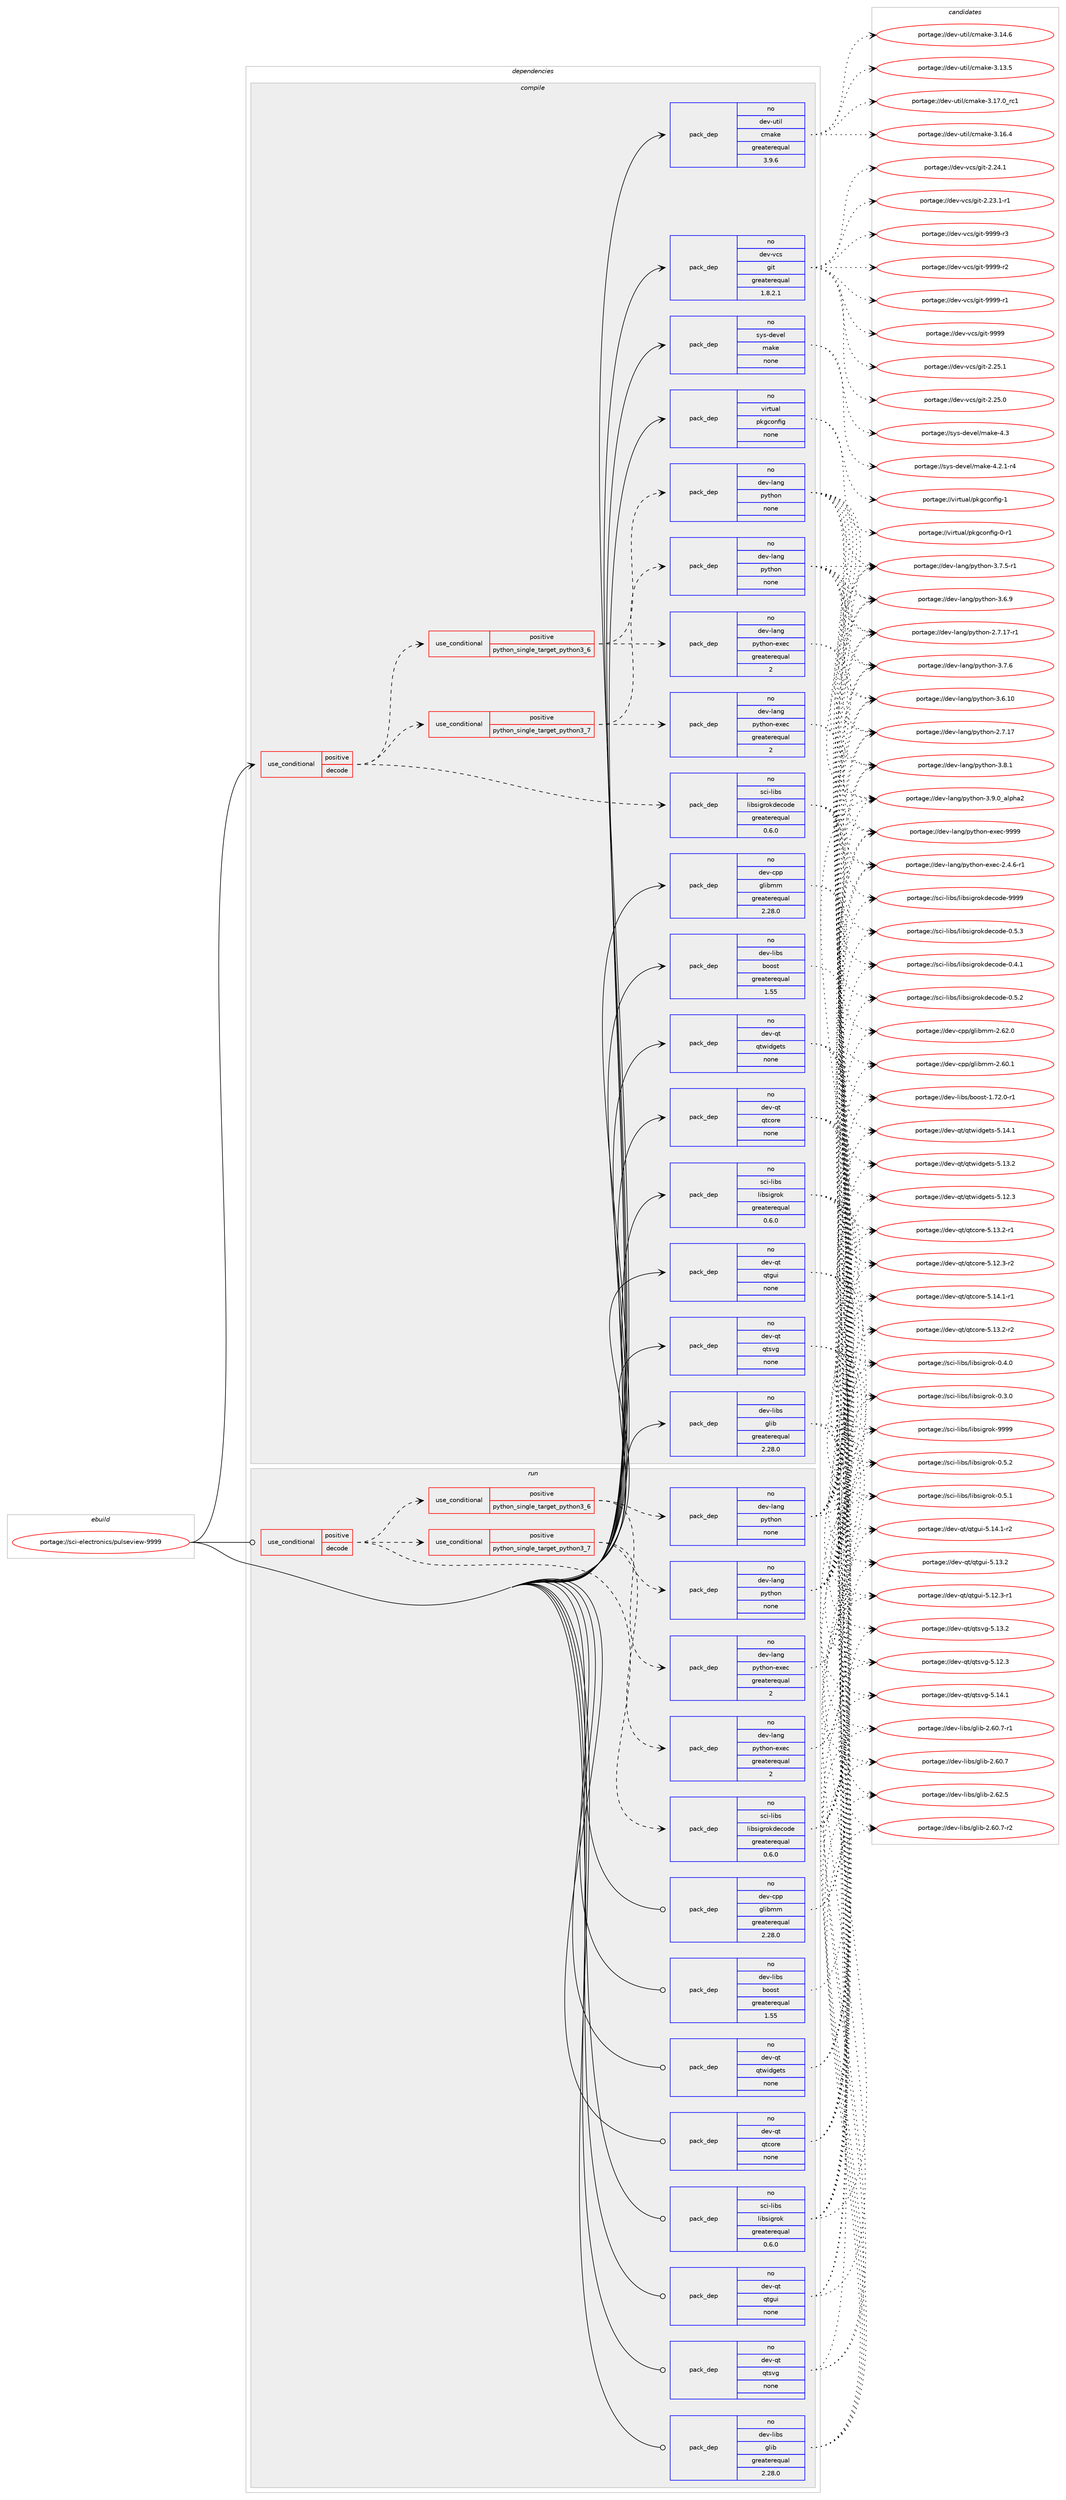 digraph prolog {

# *************
# Graph options
# *************

newrank=true;
concentrate=true;
compound=true;
graph [rankdir=LR,fontname=Helvetica,fontsize=10,ranksep=1.5];#, ranksep=2.5, nodesep=0.2];
edge  [arrowhead=vee];
node  [fontname=Helvetica,fontsize=10];

# **********
# The ebuild
# **********

subgraph cluster_leftcol {
color=gray;
rank=same;
label=<<i>ebuild</i>>;
id [label="portage://sci-electronics/pulseview-9999", color=red, width=4, href="../sci-electronics/pulseview-9999.svg"];
}

# ****************
# The dependencies
# ****************

subgraph cluster_midcol {
color=gray;
label=<<i>dependencies</i>>;
subgraph cluster_compile {
fillcolor="#eeeeee";
style=filled;
label=<<i>compile</i>>;
subgraph cond12053 {
dependency57651 [label=<<TABLE BORDER="0" CELLBORDER="1" CELLSPACING="0" CELLPADDING="4"><TR><TD ROWSPAN="3" CELLPADDING="10">use_conditional</TD></TR><TR><TD>positive</TD></TR><TR><TD>decode</TD></TR></TABLE>>, shape=none, color=red];
subgraph pack44397 {
dependency57652 [label=<<TABLE BORDER="0" CELLBORDER="1" CELLSPACING="0" CELLPADDING="4" WIDTH="220"><TR><TD ROWSPAN="6" CELLPADDING="30">pack_dep</TD></TR><TR><TD WIDTH="110">no</TD></TR><TR><TD>sci-libs</TD></TR><TR><TD>libsigrokdecode</TD></TR><TR><TD>greaterequal</TD></TR><TR><TD>0.6.0</TD></TR></TABLE>>, shape=none, color=blue];
}
dependency57651:e -> dependency57652:w [weight=20,style="dashed",arrowhead="vee"];
subgraph cond12054 {
dependency57653 [label=<<TABLE BORDER="0" CELLBORDER="1" CELLSPACING="0" CELLPADDING="4"><TR><TD ROWSPAN="3" CELLPADDING="10">use_conditional</TD></TR><TR><TD>positive</TD></TR><TR><TD>python_single_target_python3_6</TD></TR></TABLE>>, shape=none, color=red];
subgraph pack44398 {
dependency57654 [label=<<TABLE BORDER="0" CELLBORDER="1" CELLSPACING="0" CELLPADDING="4" WIDTH="220"><TR><TD ROWSPAN="6" CELLPADDING="30">pack_dep</TD></TR><TR><TD WIDTH="110">no</TD></TR><TR><TD>dev-lang</TD></TR><TR><TD>python</TD></TR><TR><TD>none</TD></TR><TR><TD></TD></TR></TABLE>>, shape=none, color=blue];
}
dependency57653:e -> dependency57654:w [weight=20,style="dashed",arrowhead="vee"];
subgraph pack44399 {
dependency57655 [label=<<TABLE BORDER="0" CELLBORDER="1" CELLSPACING="0" CELLPADDING="4" WIDTH="220"><TR><TD ROWSPAN="6" CELLPADDING="30">pack_dep</TD></TR><TR><TD WIDTH="110">no</TD></TR><TR><TD>dev-lang</TD></TR><TR><TD>python-exec</TD></TR><TR><TD>greaterequal</TD></TR><TR><TD>2</TD></TR></TABLE>>, shape=none, color=blue];
}
dependency57653:e -> dependency57655:w [weight=20,style="dashed",arrowhead="vee"];
}
dependency57651:e -> dependency57653:w [weight=20,style="dashed",arrowhead="vee"];
subgraph cond12055 {
dependency57656 [label=<<TABLE BORDER="0" CELLBORDER="1" CELLSPACING="0" CELLPADDING="4"><TR><TD ROWSPAN="3" CELLPADDING="10">use_conditional</TD></TR><TR><TD>positive</TD></TR><TR><TD>python_single_target_python3_7</TD></TR></TABLE>>, shape=none, color=red];
subgraph pack44400 {
dependency57657 [label=<<TABLE BORDER="0" CELLBORDER="1" CELLSPACING="0" CELLPADDING="4" WIDTH="220"><TR><TD ROWSPAN="6" CELLPADDING="30">pack_dep</TD></TR><TR><TD WIDTH="110">no</TD></TR><TR><TD>dev-lang</TD></TR><TR><TD>python</TD></TR><TR><TD>none</TD></TR><TR><TD></TD></TR></TABLE>>, shape=none, color=blue];
}
dependency57656:e -> dependency57657:w [weight=20,style="dashed",arrowhead="vee"];
subgraph pack44401 {
dependency57658 [label=<<TABLE BORDER="0" CELLBORDER="1" CELLSPACING="0" CELLPADDING="4" WIDTH="220"><TR><TD ROWSPAN="6" CELLPADDING="30">pack_dep</TD></TR><TR><TD WIDTH="110">no</TD></TR><TR><TD>dev-lang</TD></TR><TR><TD>python-exec</TD></TR><TR><TD>greaterequal</TD></TR><TR><TD>2</TD></TR></TABLE>>, shape=none, color=blue];
}
dependency57656:e -> dependency57658:w [weight=20,style="dashed",arrowhead="vee"];
}
dependency57651:e -> dependency57656:w [weight=20,style="dashed",arrowhead="vee"];
}
id:e -> dependency57651:w [weight=20,style="solid",arrowhead="vee"];
subgraph pack44402 {
dependency57659 [label=<<TABLE BORDER="0" CELLBORDER="1" CELLSPACING="0" CELLPADDING="4" WIDTH="220"><TR><TD ROWSPAN="6" CELLPADDING="30">pack_dep</TD></TR><TR><TD WIDTH="110">no</TD></TR><TR><TD>dev-cpp</TD></TR><TR><TD>glibmm</TD></TR><TR><TD>greaterequal</TD></TR><TR><TD>2.28.0</TD></TR></TABLE>>, shape=none, color=blue];
}
id:e -> dependency57659:w [weight=20,style="solid",arrowhead="vee"];
subgraph pack44403 {
dependency57660 [label=<<TABLE BORDER="0" CELLBORDER="1" CELLSPACING="0" CELLPADDING="4" WIDTH="220"><TR><TD ROWSPAN="6" CELLPADDING="30">pack_dep</TD></TR><TR><TD WIDTH="110">no</TD></TR><TR><TD>dev-libs</TD></TR><TR><TD>boost</TD></TR><TR><TD>greaterequal</TD></TR><TR><TD>1.55</TD></TR></TABLE>>, shape=none, color=blue];
}
id:e -> dependency57660:w [weight=20,style="solid",arrowhead="vee"];
subgraph pack44404 {
dependency57661 [label=<<TABLE BORDER="0" CELLBORDER="1" CELLSPACING="0" CELLPADDING="4" WIDTH="220"><TR><TD ROWSPAN="6" CELLPADDING="30">pack_dep</TD></TR><TR><TD WIDTH="110">no</TD></TR><TR><TD>dev-libs</TD></TR><TR><TD>glib</TD></TR><TR><TD>greaterequal</TD></TR><TR><TD>2.28.0</TD></TR></TABLE>>, shape=none, color=blue];
}
id:e -> dependency57661:w [weight=20,style="solid",arrowhead="vee"];
subgraph pack44405 {
dependency57662 [label=<<TABLE BORDER="0" CELLBORDER="1" CELLSPACING="0" CELLPADDING="4" WIDTH="220"><TR><TD ROWSPAN="6" CELLPADDING="30">pack_dep</TD></TR><TR><TD WIDTH="110">no</TD></TR><TR><TD>dev-qt</TD></TR><TR><TD>qtcore</TD></TR><TR><TD>none</TD></TR><TR><TD></TD></TR></TABLE>>, shape=none, color=blue];
}
id:e -> dependency57662:w [weight=20,style="solid",arrowhead="vee"];
subgraph pack44406 {
dependency57663 [label=<<TABLE BORDER="0" CELLBORDER="1" CELLSPACING="0" CELLPADDING="4" WIDTH="220"><TR><TD ROWSPAN="6" CELLPADDING="30">pack_dep</TD></TR><TR><TD WIDTH="110">no</TD></TR><TR><TD>dev-qt</TD></TR><TR><TD>qtgui</TD></TR><TR><TD>none</TD></TR><TR><TD></TD></TR></TABLE>>, shape=none, color=blue];
}
id:e -> dependency57663:w [weight=20,style="solid",arrowhead="vee"];
subgraph pack44407 {
dependency57664 [label=<<TABLE BORDER="0" CELLBORDER="1" CELLSPACING="0" CELLPADDING="4" WIDTH="220"><TR><TD ROWSPAN="6" CELLPADDING="30">pack_dep</TD></TR><TR><TD WIDTH="110">no</TD></TR><TR><TD>dev-qt</TD></TR><TR><TD>qtsvg</TD></TR><TR><TD>none</TD></TR><TR><TD></TD></TR></TABLE>>, shape=none, color=blue];
}
id:e -> dependency57664:w [weight=20,style="solid",arrowhead="vee"];
subgraph pack44408 {
dependency57665 [label=<<TABLE BORDER="0" CELLBORDER="1" CELLSPACING="0" CELLPADDING="4" WIDTH="220"><TR><TD ROWSPAN="6" CELLPADDING="30">pack_dep</TD></TR><TR><TD WIDTH="110">no</TD></TR><TR><TD>dev-qt</TD></TR><TR><TD>qtwidgets</TD></TR><TR><TD>none</TD></TR><TR><TD></TD></TR></TABLE>>, shape=none, color=blue];
}
id:e -> dependency57665:w [weight=20,style="solid",arrowhead="vee"];
subgraph pack44409 {
dependency57666 [label=<<TABLE BORDER="0" CELLBORDER="1" CELLSPACING="0" CELLPADDING="4" WIDTH="220"><TR><TD ROWSPAN="6" CELLPADDING="30">pack_dep</TD></TR><TR><TD WIDTH="110">no</TD></TR><TR><TD>dev-util</TD></TR><TR><TD>cmake</TD></TR><TR><TD>greaterequal</TD></TR><TR><TD>3.9.6</TD></TR></TABLE>>, shape=none, color=blue];
}
id:e -> dependency57666:w [weight=20,style="solid",arrowhead="vee"];
subgraph pack44410 {
dependency57667 [label=<<TABLE BORDER="0" CELLBORDER="1" CELLSPACING="0" CELLPADDING="4" WIDTH="220"><TR><TD ROWSPAN="6" CELLPADDING="30">pack_dep</TD></TR><TR><TD WIDTH="110">no</TD></TR><TR><TD>dev-vcs</TD></TR><TR><TD>git</TD></TR><TR><TD>greaterequal</TD></TR><TR><TD>1.8.2.1</TD></TR></TABLE>>, shape=none, color=blue];
}
id:e -> dependency57667:w [weight=20,style="solid",arrowhead="vee"];
subgraph pack44411 {
dependency57668 [label=<<TABLE BORDER="0" CELLBORDER="1" CELLSPACING="0" CELLPADDING="4" WIDTH="220"><TR><TD ROWSPAN="6" CELLPADDING="30">pack_dep</TD></TR><TR><TD WIDTH="110">no</TD></TR><TR><TD>sci-libs</TD></TR><TR><TD>libsigrok</TD></TR><TR><TD>greaterequal</TD></TR><TR><TD>0.6.0</TD></TR></TABLE>>, shape=none, color=blue];
}
id:e -> dependency57668:w [weight=20,style="solid",arrowhead="vee"];
subgraph pack44412 {
dependency57669 [label=<<TABLE BORDER="0" CELLBORDER="1" CELLSPACING="0" CELLPADDING="4" WIDTH="220"><TR><TD ROWSPAN="6" CELLPADDING="30">pack_dep</TD></TR><TR><TD WIDTH="110">no</TD></TR><TR><TD>sys-devel</TD></TR><TR><TD>make</TD></TR><TR><TD>none</TD></TR><TR><TD></TD></TR></TABLE>>, shape=none, color=blue];
}
id:e -> dependency57669:w [weight=20,style="solid",arrowhead="vee"];
subgraph pack44413 {
dependency57670 [label=<<TABLE BORDER="0" CELLBORDER="1" CELLSPACING="0" CELLPADDING="4" WIDTH="220"><TR><TD ROWSPAN="6" CELLPADDING="30">pack_dep</TD></TR><TR><TD WIDTH="110">no</TD></TR><TR><TD>virtual</TD></TR><TR><TD>pkgconfig</TD></TR><TR><TD>none</TD></TR><TR><TD></TD></TR></TABLE>>, shape=none, color=blue];
}
id:e -> dependency57670:w [weight=20,style="solid",arrowhead="vee"];
}
subgraph cluster_compileandrun {
fillcolor="#eeeeee";
style=filled;
label=<<i>compile and run</i>>;
}
subgraph cluster_run {
fillcolor="#eeeeee";
style=filled;
label=<<i>run</i>>;
subgraph cond12056 {
dependency57671 [label=<<TABLE BORDER="0" CELLBORDER="1" CELLSPACING="0" CELLPADDING="4"><TR><TD ROWSPAN="3" CELLPADDING="10">use_conditional</TD></TR><TR><TD>positive</TD></TR><TR><TD>decode</TD></TR></TABLE>>, shape=none, color=red];
subgraph pack44414 {
dependency57672 [label=<<TABLE BORDER="0" CELLBORDER="1" CELLSPACING="0" CELLPADDING="4" WIDTH="220"><TR><TD ROWSPAN="6" CELLPADDING="30">pack_dep</TD></TR><TR><TD WIDTH="110">no</TD></TR><TR><TD>sci-libs</TD></TR><TR><TD>libsigrokdecode</TD></TR><TR><TD>greaterequal</TD></TR><TR><TD>0.6.0</TD></TR></TABLE>>, shape=none, color=blue];
}
dependency57671:e -> dependency57672:w [weight=20,style="dashed",arrowhead="vee"];
subgraph cond12057 {
dependency57673 [label=<<TABLE BORDER="0" CELLBORDER="1" CELLSPACING="0" CELLPADDING="4"><TR><TD ROWSPAN="3" CELLPADDING="10">use_conditional</TD></TR><TR><TD>positive</TD></TR><TR><TD>python_single_target_python3_6</TD></TR></TABLE>>, shape=none, color=red];
subgraph pack44415 {
dependency57674 [label=<<TABLE BORDER="0" CELLBORDER="1" CELLSPACING="0" CELLPADDING="4" WIDTH="220"><TR><TD ROWSPAN="6" CELLPADDING="30">pack_dep</TD></TR><TR><TD WIDTH="110">no</TD></TR><TR><TD>dev-lang</TD></TR><TR><TD>python</TD></TR><TR><TD>none</TD></TR><TR><TD></TD></TR></TABLE>>, shape=none, color=blue];
}
dependency57673:e -> dependency57674:w [weight=20,style="dashed",arrowhead="vee"];
subgraph pack44416 {
dependency57675 [label=<<TABLE BORDER="0" CELLBORDER="1" CELLSPACING="0" CELLPADDING="4" WIDTH="220"><TR><TD ROWSPAN="6" CELLPADDING="30">pack_dep</TD></TR><TR><TD WIDTH="110">no</TD></TR><TR><TD>dev-lang</TD></TR><TR><TD>python-exec</TD></TR><TR><TD>greaterequal</TD></TR><TR><TD>2</TD></TR></TABLE>>, shape=none, color=blue];
}
dependency57673:e -> dependency57675:w [weight=20,style="dashed",arrowhead="vee"];
}
dependency57671:e -> dependency57673:w [weight=20,style="dashed",arrowhead="vee"];
subgraph cond12058 {
dependency57676 [label=<<TABLE BORDER="0" CELLBORDER="1" CELLSPACING="0" CELLPADDING="4"><TR><TD ROWSPAN="3" CELLPADDING="10">use_conditional</TD></TR><TR><TD>positive</TD></TR><TR><TD>python_single_target_python3_7</TD></TR></TABLE>>, shape=none, color=red];
subgraph pack44417 {
dependency57677 [label=<<TABLE BORDER="0" CELLBORDER="1" CELLSPACING="0" CELLPADDING="4" WIDTH="220"><TR><TD ROWSPAN="6" CELLPADDING="30">pack_dep</TD></TR><TR><TD WIDTH="110">no</TD></TR><TR><TD>dev-lang</TD></TR><TR><TD>python</TD></TR><TR><TD>none</TD></TR><TR><TD></TD></TR></TABLE>>, shape=none, color=blue];
}
dependency57676:e -> dependency57677:w [weight=20,style="dashed",arrowhead="vee"];
subgraph pack44418 {
dependency57678 [label=<<TABLE BORDER="0" CELLBORDER="1" CELLSPACING="0" CELLPADDING="4" WIDTH="220"><TR><TD ROWSPAN="6" CELLPADDING="30">pack_dep</TD></TR><TR><TD WIDTH="110">no</TD></TR><TR><TD>dev-lang</TD></TR><TR><TD>python-exec</TD></TR><TR><TD>greaterequal</TD></TR><TR><TD>2</TD></TR></TABLE>>, shape=none, color=blue];
}
dependency57676:e -> dependency57678:w [weight=20,style="dashed",arrowhead="vee"];
}
dependency57671:e -> dependency57676:w [weight=20,style="dashed",arrowhead="vee"];
}
id:e -> dependency57671:w [weight=20,style="solid",arrowhead="odot"];
subgraph pack44419 {
dependency57679 [label=<<TABLE BORDER="0" CELLBORDER="1" CELLSPACING="0" CELLPADDING="4" WIDTH="220"><TR><TD ROWSPAN="6" CELLPADDING="30">pack_dep</TD></TR><TR><TD WIDTH="110">no</TD></TR><TR><TD>dev-cpp</TD></TR><TR><TD>glibmm</TD></TR><TR><TD>greaterequal</TD></TR><TR><TD>2.28.0</TD></TR></TABLE>>, shape=none, color=blue];
}
id:e -> dependency57679:w [weight=20,style="solid",arrowhead="odot"];
subgraph pack44420 {
dependency57680 [label=<<TABLE BORDER="0" CELLBORDER="1" CELLSPACING="0" CELLPADDING="4" WIDTH="220"><TR><TD ROWSPAN="6" CELLPADDING="30">pack_dep</TD></TR><TR><TD WIDTH="110">no</TD></TR><TR><TD>dev-libs</TD></TR><TR><TD>boost</TD></TR><TR><TD>greaterequal</TD></TR><TR><TD>1.55</TD></TR></TABLE>>, shape=none, color=blue];
}
id:e -> dependency57680:w [weight=20,style="solid",arrowhead="odot"];
subgraph pack44421 {
dependency57681 [label=<<TABLE BORDER="0" CELLBORDER="1" CELLSPACING="0" CELLPADDING="4" WIDTH="220"><TR><TD ROWSPAN="6" CELLPADDING="30">pack_dep</TD></TR><TR><TD WIDTH="110">no</TD></TR><TR><TD>dev-libs</TD></TR><TR><TD>glib</TD></TR><TR><TD>greaterequal</TD></TR><TR><TD>2.28.0</TD></TR></TABLE>>, shape=none, color=blue];
}
id:e -> dependency57681:w [weight=20,style="solid",arrowhead="odot"];
subgraph pack44422 {
dependency57682 [label=<<TABLE BORDER="0" CELLBORDER="1" CELLSPACING="0" CELLPADDING="4" WIDTH="220"><TR><TD ROWSPAN="6" CELLPADDING="30">pack_dep</TD></TR><TR><TD WIDTH="110">no</TD></TR><TR><TD>dev-qt</TD></TR><TR><TD>qtcore</TD></TR><TR><TD>none</TD></TR><TR><TD></TD></TR></TABLE>>, shape=none, color=blue];
}
id:e -> dependency57682:w [weight=20,style="solid",arrowhead="odot"];
subgraph pack44423 {
dependency57683 [label=<<TABLE BORDER="0" CELLBORDER="1" CELLSPACING="0" CELLPADDING="4" WIDTH="220"><TR><TD ROWSPAN="6" CELLPADDING="30">pack_dep</TD></TR><TR><TD WIDTH="110">no</TD></TR><TR><TD>dev-qt</TD></TR><TR><TD>qtgui</TD></TR><TR><TD>none</TD></TR><TR><TD></TD></TR></TABLE>>, shape=none, color=blue];
}
id:e -> dependency57683:w [weight=20,style="solid",arrowhead="odot"];
subgraph pack44424 {
dependency57684 [label=<<TABLE BORDER="0" CELLBORDER="1" CELLSPACING="0" CELLPADDING="4" WIDTH="220"><TR><TD ROWSPAN="6" CELLPADDING="30">pack_dep</TD></TR><TR><TD WIDTH="110">no</TD></TR><TR><TD>dev-qt</TD></TR><TR><TD>qtsvg</TD></TR><TR><TD>none</TD></TR><TR><TD></TD></TR></TABLE>>, shape=none, color=blue];
}
id:e -> dependency57684:w [weight=20,style="solid",arrowhead="odot"];
subgraph pack44425 {
dependency57685 [label=<<TABLE BORDER="0" CELLBORDER="1" CELLSPACING="0" CELLPADDING="4" WIDTH="220"><TR><TD ROWSPAN="6" CELLPADDING="30">pack_dep</TD></TR><TR><TD WIDTH="110">no</TD></TR><TR><TD>dev-qt</TD></TR><TR><TD>qtwidgets</TD></TR><TR><TD>none</TD></TR><TR><TD></TD></TR></TABLE>>, shape=none, color=blue];
}
id:e -> dependency57685:w [weight=20,style="solid",arrowhead="odot"];
subgraph pack44426 {
dependency57686 [label=<<TABLE BORDER="0" CELLBORDER="1" CELLSPACING="0" CELLPADDING="4" WIDTH="220"><TR><TD ROWSPAN="6" CELLPADDING="30">pack_dep</TD></TR><TR><TD WIDTH="110">no</TD></TR><TR><TD>sci-libs</TD></TR><TR><TD>libsigrok</TD></TR><TR><TD>greaterequal</TD></TR><TR><TD>0.6.0</TD></TR></TABLE>>, shape=none, color=blue];
}
id:e -> dependency57686:w [weight=20,style="solid",arrowhead="odot"];
}
}

# **************
# The candidates
# **************

subgraph cluster_choices {
rank=same;
color=gray;
label=<<i>candidates</i>>;

subgraph choice44397 {
color=black;
nodesep=1;
choice1159910545108105981154710810598115105103114111107100101991111001014557575757 [label="portage://sci-libs/libsigrokdecode-9999", color=red, width=4,href="../sci-libs/libsigrokdecode-9999.svg"];
choice115991054510810598115471081059811510510311411110710010199111100101454846534651 [label="portage://sci-libs/libsigrokdecode-0.5.3", color=red, width=4,href="../sci-libs/libsigrokdecode-0.5.3.svg"];
choice115991054510810598115471081059811510510311411110710010199111100101454846534650 [label="portage://sci-libs/libsigrokdecode-0.5.2", color=red, width=4,href="../sci-libs/libsigrokdecode-0.5.2.svg"];
choice115991054510810598115471081059811510510311411110710010199111100101454846524649 [label="portage://sci-libs/libsigrokdecode-0.4.1", color=red, width=4,href="../sci-libs/libsigrokdecode-0.4.1.svg"];
dependency57652:e -> choice1159910545108105981154710810598115105103114111107100101991111001014557575757:w [style=dotted,weight="100"];
dependency57652:e -> choice115991054510810598115471081059811510510311411110710010199111100101454846534651:w [style=dotted,weight="100"];
dependency57652:e -> choice115991054510810598115471081059811510510311411110710010199111100101454846534650:w [style=dotted,weight="100"];
dependency57652:e -> choice115991054510810598115471081059811510510311411110710010199111100101454846524649:w [style=dotted,weight="100"];
}
subgraph choice44398 {
color=black;
nodesep=1;
choice10010111845108971101034711212111610411111045514657464895971081121049750 [label="portage://dev-lang/python-3.9.0_alpha2", color=red, width=4,href="../dev-lang/python-3.9.0_alpha2.svg"];
choice100101118451089711010347112121116104111110455146564649 [label="portage://dev-lang/python-3.8.1", color=red, width=4,href="../dev-lang/python-3.8.1.svg"];
choice100101118451089711010347112121116104111110455146554654 [label="portage://dev-lang/python-3.7.6", color=red, width=4,href="../dev-lang/python-3.7.6.svg"];
choice1001011184510897110103471121211161041111104551465546534511449 [label="portage://dev-lang/python-3.7.5-r1", color=red, width=4,href="../dev-lang/python-3.7.5-r1.svg"];
choice100101118451089711010347112121116104111110455146544657 [label="portage://dev-lang/python-3.6.9", color=red, width=4,href="../dev-lang/python-3.6.9.svg"];
choice10010111845108971101034711212111610411111045514654464948 [label="portage://dev-lang/python-3.6.10", color=red, width=4,href="../dev-lang/python-3.6.10.svg"];
choice100101118451089711010347112121116104111110455046554649554511449 [label="portage://dev-lang/python-2.7.17-r1", color=red, width=4,href="../dev-lang/python-2.7.17-r1.svg"];
choice10010111845108971101034711212111610411111045504655464955 [label="portage://dev-lang/python-2.7.17", color=red, width=4,href="../dev-lang/python-2.7.17.svg"];
dependency57654:e -> choice10010111845108971101034711212111610411111045514657464895971081121049750:w [style=dotted,weight="100"];
dependency57654:e -> choice100101118451089711010347112121116104111110455146564649:w [style=dotted,weight="100"];
dependency57654:e -> choice100101118451089711010347112121116104111110455146554654:w [style=dotted,weight="100"];
dependency57654:e -> choice1001011184510897110103471121211161041111104551465546534511449:w [style=dotted,weight="100"];
dependency57654:e -> choice100101118451089711010347112121116104111110455146544657:w [style=dotted,weight="100"];
dependency57654:e -> choice10010111845108971101034711212111610411111045514654464948:w [style=dotted,weight="100"];
dependency57654:e -> choice100101118451089711010347112121116104111110455046554649554511449:w [style=dotted,weight="100"];
dependency57654:e -> choice10010111845108971101034711212111610411111045504655464955:w [style=dotted,weight="100"];
}
subgraph choice44399 {
color=black;
nodesep=1;
choice10010111845108971101034711212111610411111045101120101994557575757 [label="portage://dev-lang/python-exec-9999", color=red, width=4,href="../dev-lang/python-exec-9999.svg"];
choice10010111845108971101034711212111610411111045101120101994550465246544511449 [label="portage://dev-lang/python-exec-2.4.6-r1", color=red, width=4,href="../dev-lang/python-exec-2.4.6-r1.svg"];
dependency57655:e -> choice10010111845108971101034711212111610411111045101120101994557575757:w [style=dotted,weight="100"];
dependency57655:e -> choice10010111845108971101034711212111610411111045101120101994550465246544511449:w [style=dotted,weight="100"];
}
subgraph choice44400 {
color=black;
nodesep=1;
choice10010111845108971101034711212111610411111045514657464895971081121049750 [label="portage://dev-lang/python-3.9.0_alpha2", color=red, width=4,href="../dev-lang/python-3.9.0_alpha2.svg"];
choice100101118451089711010347112121116104111110455146564649 [label="portage://dev-lang/python-3.8.1", color=red, width=4,href="../dev-lang/python-3.8.1.svg"];
choice100101118451089711010347112121116104111110455146554654 [label="portage://dev-lang/python-3.7.6", color=red, width=4,href="../dev-lang/python-3.7.6.svg"];
choice1001011184510897110103471121211161041111104551465546534511449 [label="portage://dev-lang/python-3.7.5-r1", color=red, width=4,href="../dev-lang/python-3.7.5-r1.svg"];
choice100101118451089711010347112121116104111110455146544657 [label="portage://dev-lang/python-3.6.9", color=red, width=4,href="../dev-lang/python-3.6.9.svg"];
choice10010111845108971101034711212111610411111045514654464948 [label="portage://dev-lang/python-3.6.10", color=red, width=4,href="../dev-lang/python-3.6.10.svg"];
choice100101118451089711010347112121116104111110455046554649554511449 [label="portage://dev-lang/python-2.7.17-r1", color=red, width=4,href="../dev-lang/python-2.7.17-r1.svg"];
choice10010111845108971101034711212111610411111045504655464955 [label="portage://dev-lang/python-2.7.17", color=red, width=4,href="../dev-lang/python-2.7.17.svg"];
dependency57657:e -> choice10010111845108971101034711212111610411111045514657464895971081121049750:w [style=dotted,weight="100"];
dependency57657:e -> choice100101118451089711010347112121116104111110455146564649:w [style=dotted,weight="100"];
dependency57657:e -> choice100101118451089711010347112121116104111110455146554654:w [style=dotted,weight="100"];
dependency57657:e -> choice1001011184510897110103471121211161041111104551465546534511449:w [style=dotted,weight="100"];
dependency57657:e -> choice100101118451089711010347112121116104111110455146544657:w [style=dotted,weight="100"];
dependency57657:e -> choice10010111845108971101034711212111610411111045514654464948:w [style=dotted,weight="100"];
dependency57657:e -> choice100101118451089711010347112121116104111110455046554649554511449:w [style=dotted,weight="100"];
dependency57657:e -> choice10010111845108971101034711212111610411111045504655464955:w [style=dotted,weight="100"];
}
subgraph choice44401 {
color=black;
nodesep=1;
choice10010111845108971101034711212111610411111045101120101994557575757 [label="portage://dev-lang/python-exec-9999", color=red, width=4,href="../dev-lang/python-exec-9999.svg"];
choice10010111845108971101034711212111610411111045101120101994550465246544511449 [label="portage://dev-lang/python-exec-2.4.6-r1", color=red, width=4,href="../dev-lang/python-exec-2.4.6-r1.svg"];
dependency57658:e -> choice10010111845108971101034711212111610411111045101120101994557575757:w [style=dotted,weight="100"];
dependency57658:e -> choice10010111845108971101034711212111610411111045101120101994550465246544511449:w [style=dotted,weight="100"];
}
subgraph choice44402 {
color=black;
nodesep=1;
choice1001011184599112112471031081059810910945504654504648 [label="portage://dev-cpp/glibmm-2.62.0", color=red, width=4,href="../dev-cpp/glibmm-2.62.0.svg"];
choice1001011184599112112471031081059810910945504654484649 [label="portage://dev-cpp/glibmm-2.60.1", color=red, width=4,href="../dev-cpp/glibmm-2.60.1.svg"];
dependency57659:e -> choice1001011184599112112471031081059810910945504654504648:w [style=dotted,weight="100"];
dependency57659:e -> choice1001011184599112112471031081059810910945504654484649:w [style=dotted,weight="100"];
}
subgraph choice44403 {
color=black;
nodesep=1;
choice10010111845108105981154798111111115116454946555046484511449 [label="portage://dev-libs/boost-1.72.0-r1", color=red, width=4,href="../dev-libs/boost-1.72.0-r1.svg"];
dependency57660:e -> choice10010111845108105981154798111111115116454946555046484511449:w [style=dotted,weight="100"];
}
subgraph choice44404 {
color=black;
nodesep=1;
choice1001011184510810598115471031081059845504654504653 [label="portage://dev-libs/glib-2.62.5", color=red, width=4,href="../dev-libs/glib-2.62.5.svg"];
choice10010111845108105981154710310810598455046544846554511450 [label="portage://dev-libs/glib-2.60.7-r2", color=red, width=4,href="../dev-libs/glib-2.60.7-r2.svg"];
choice10010111845108105981154710310810598455046544846554511449 [label="portage://dev-libs/glib-2.60.7-r1", color=red, width=4,href="../dev-libs/glib-2.60.7-r1.svg"];
choice1001011184510810598115471031081059845504654484655 [label="portage://dev-libs/glib-2.60.7", color=red, width=4,href="../dev-libs/glib-2.60.7.svg"];
dependency57661:e -> choice1001011184510810598115471031081059845504654504653:w [style=dotted,weight="100"];
dependency57661:e -> choice10010111845108105981154710310810598455046544846554511450:w [style=dotted,weight="100"];
dependency57661:e -> choice10010111845108105981154710310810598455046544846554511449:w [style=dotted,weight="100"];
dependency57661:e -> choice1001011184510810598115471031081059845504654484655:w [style=dotted,weight="100"];
}
subgraph choice44405 {
color=black;
nodesep=1;
choice100101118451131164711311699111114101455346495246494511449 [label="portage://dev-qt/qtcore-5.14.1-r1", color=red, width=4,href="../dev-qt/qtcore-5.14.1-r1.svg"];
choice100101118451131164711311699111114101455346495146504511450 [label="portage://dev-qt/qtcore-5.13.2-r2", color=red, width=4,href="../dev-qt/qtcore-5.13.2-r2.svg"];
choice100101118451131164711311699111114101455346495146504511449 [label="portage://dev-qt/qtcore-5.13.2-r1", color=red, width=4,href="../dev-qt/qtcore-5.13.2-r1.svg"];
choice100101118451131164711311699111114101455346495046514511450 [label="portage://dev-qt/qtcore-5.12.3-r2", color=red, width=4,href="../dev-qt/qtcore-5.12.3-r2.svg"];
dependency57662:e -> choice100101118451131164711311699111114101455346495246494511449:w [style=dotted,weight="100"];
dependency57662:e -> choice100101118451131164711311699111114101455346495146504511450:w [style=dotted,weight="100"];
dependency57662:e -> choice100101118451131164711311699111114101455346495146504511449:w [style=dotted,weight="100"];
dependency57662:e -> choice100101118451131164711311699111114101455346495046514511450:w [style=dotted,weight="100"];
}
subgraph choice44406 {
color=black;
nodesep=1;
choice1001011184511311647113116103117105455346495246494511450 [label="portage://dev-qt/qtgui-5.14.1-r2", color=red, width=4,href="../dev-qt/qtgui-5.14.1-r2.svg"];
choice100101118451131164711311610311710545534649514650 [label="portage://dev-qt/qtgui-5.13.2", color=red, width=4,href="../dev-qt/qtgui-5.13.2.svg"];
choice1001011184511311647113116103117105455346495046514511449 [label="portage://dev-qt/qtgui-5.12.3-r1", color=red, width=4,href="../dev-qt/qtgui-5.12.3-r1.svg"];
dependency57663:e -> choice1001011184511311647113116103117105455346495246494511450:w [style=dotted,weight="100"];
dependency57663:e -> choice100101118451131164711311610311710545534649514650:w [style=dotted,weight="100"];
dependency57663:e -> choice1001011184511311647113116103117105455346495046514511449:w [style=dotted,weight="100"];
}
subgraph choice44407 {
color=black;
nodesep=1;
choice100101118451131164711311611511810345534649524649 [label="portage://dev-qt/qtsvg-5.14.1", color=red, width=4,href="../dev-qt/qtsvg-5.14.1.svg"];
choice100101118451131164711311611511810345534649514650 [label="portage://dev-qt/qtsvg-5.13.2", color=red, width=4,href="../dev-qt/qtsvg-5.13.2.svg"];
choice100101118451131164711311611511810345534649504651 [label="portage://dev-qt/qtsvg-5.12.3", color=red, width=4,href="../dev-qt/qtsvg-5.12.3.svg"];
dependency57664:e -> choice100101118451131164711311611511810345534649524649:w [style=dotted,weight="100"];
dependency57664:e -> choice100101118451131164711311611511810345534649514650:w [style=dotted,weight="100"];
dependency57664:e -> choice100101118451131164711311611511810345534649504651:w [style=dotted,weight="100"];
}
subgraph choice44408 {
color=black;
nodesep=1;
choice100101118451131164711311611910510010310111611545534649524649 [label="portage://dev-qt/qtwidgets-5.14.1", color=red, width=4,href="../dev-qt/qtwidgets-5.14.1.svg"];
choice100101118451131164711311611910510010310111611545534649514650 [label="portage://dev-qt/qtwidgets-5.13.2", color=red, width=4,href="../dev-qt/qtwidgets-5.13.2.svg"];
choice100101118451131164711311611910510010310111611545534649504651 [label="portage://dev-qt/qtwidgets-5.12.3", color=red, width=4,href="../dev-qt/qtwidgets-5.12.3.svg"];
dependency57665:e -> choice100101118451131164711311611910510010310111611545534649524649:w [style=dotted,weight="100"];
dependency57665:e -> choice100101118451131164711311611910510010310111611545534649514650:w [style=dotted,weight="100"];
dependency57665:e -> choice100101118451131164711311611910510010310111611545534649504651:w [style=dotted,weight="100"];
}
subgraph choice44409 {
color=black;
nodesep=1;
choice1001011184511711610510847991099710710145514649554648951149949 [label="portage://dev-util/cmake-3.17.0_rc1", color=red, width=4,href="../dev-util/cmake-3.17.0_rc1.svg"];
choice1001011184511711610510847991099710710145514649544652 [label="portage://dev-util/cmake-3.16.4", color=red, width=4,href="../dev-util/cmake-3.16.4.svg"];
choice1001011184511711610510847991099710710145514649524654 [label="portage://dev-util/cmake-3.14.6", color=red, width=4,href="../dev-util/cmake-3.14.6.svg"];
choice1001011184511711610510847991099710710145514649514653 [label="portage://dev-util/cmake-3.13.5", color=red, width=4,href="../dev-util/cmake-3.13.5.svg"];
dependency57666:e -> choice1001011184511711610510847991099710710145514649554648951149949:w [style=dotted,weight="100"];
dependency57666:e -> choice1001011184511711610510847991099710710145514649544652:w [style=dotted,weight="100"];
dependency57666:e -> choice1001011184511711610510847991099710710145514649524654:w [style=dotted,weight="100"];
dependency57666:e -> choice1001011184511711610510847991099710710145514649514653:w [style=dotted,weight="100"];
}
subgraph choice44410 {
color=black;
nodesep=1;
choice10010111845118991154710310511645575757574511451 [label="portage://dev-vcs/git-9999-r3", color=red, width=4,href="../dev-vcs/git-9999-r3.svg"];
choice10010111845118991154710310511645575757574511450 [label="portage://dev-vcs/git-9999-r2", color=red, width=4,href="../dev-vcs/git-9999-r2.svg"];
choice10010111845118991154710310511645575757574511449 [label="portage://dev-vcs/git-9999-r1", color=red, width=4,href="../dev-vcs/git-9999-r1.svg"];
choice1001011184511899115471031051164557575757 [label="portage://dev-vcs/git-9999", color=red, width=4,href="../dev-vcs/git-9999.svg"];
choice10010111845118991154710310511645504650534649 [label="portage://dev-vcs/git-2.25.1", color=red, width=4,href="../dev-vcs/git-2.25.1.svg"];
choice10010111845118991154710310511645504650534648 [label="portage://dev-vcs/git-2.25.0", color=red, width=4,href="../dev-vcs/git-2.25.0.svg"];
choice10010111845118991154710310511645504650524649 [label="portage://dev-vcs/git-2.24.1", color=red, width=4,href="../dev-vcs/git-2.24.1.svg"];
choice100101118451189911547103105116455046505146494511449 [label="portage://dev-vcs/git-2.23.1-r1", color=red, width=4,href="../dev-vcs/git-2.23.1-r1.svg"];
dependency57667:e -> choice10010111845118991154710310511645575757574511451:w [style=dotted,weight="100"];
dependency57667:e -> choice10010111845118991154710310511645575757574511450:w [style=dotted,weight="100"];
dependency57667:e -> choice10010111845118991154710310511645575757574511449:w [style=dotted,weight="100"];
dependency57667:e -> choice1001011184511899115471031051164557575757:w [style=dotted,weight="100"];
dependency57667:e -> choice10010111845118991154710310511645504650534649:w [style=dotted,weight="100"];
dependency57667:e -> choice10010111845118991154710310511645504650534648:w [style=dotted,weight="100"];
dependency57667:e -> choice10010111845118991154710310511645504650524649:w [style=dotted,weight="100"];
dependency57667:e -> choice100101118451189911547103105116455046505146494511449:w [style=dotted,weight="100"];
}
subgraph choice44411 {
color=black;
nodesep=1;
choice11599105451081059811547108105981151051031141111074557575757 [label="portage://sci-libs/libsigrok-9999", color=red, width=4,href="../sci-libs/libsigrok-9999.svg"];
choice1159910545108105981154710810598115105103114111107454846534650 [label="portage://sci-libs/libsigrok-0.5.2", color=red, width=4,href="../sci-libs/libsigrok-0.5.2.svg"];
choice1159910545108105981154710810598115105103114111107454846534649 [label="portage://sci-libs/libsigrok-0.5.1", color=red, width=4,href="../sci-libs/libsigrok-0.5.1.svg"];
choice1159910545108105981154710810598115105103114111107454846524648 [label="portage://sci-libs/libsigrok-0.4.0", color=red, width=4,href="../sci-libs/libsigrok-0.4.0.svg"];
choice1159910545108105981154710810598115105103114111107454846514648 [label="portage://sci-libs/libsigrok-0.3.0", color=red, width=4,href="../sci-libs/libsigrok-0.3.0.svg"];
dependency57668:e -> choice11599105451081059811547108105981151051031141111074557575757:w [style=dotted,weight="100"];
dependency57668:e -> choice1159910545108105981154710810598115105103114111107454846534650:w [style=dotted,weight="100"];
dependency57668:e -> choice1159910545108105981154710810598115105103114111107454846534649:w [style=dotted,weight="100"];
dependency57668:e -> choice1159910545108105981154710810598115105103114111107454846524648:w [style=dotted,weight="100"];
dependency57668:e -> choice1159910545108105981154710810598115105103114111107454846514648:w [style=dotted,weight="100"];
}
subgraph choice44412 {
color=black;
nodesep=1;
choice11512111545100101118101108471099710710145524651 [label="portage://sys-devel/make-4.3", color=red, width=4,href="../sys-devel/make-4.3.svg"];
choice1151211154510010111810110847109971071014552465046494511452 [label="portage://sys-devel/make-4.2.1-r4", color=red, width=4,href="../sys-devel/make-4.2.1-r4.svg"];
dependency57669:e -> choice11512111545100101118101108471099710710145524651:w [style=dotted,weight="100"];
dependency57669:e -> choice1151211154510010111810110847109971071014552465046494511452:w [style=dotted,weight="100"];
}
subgraph choice44413 {
color=black;
nodesep=1;
choice1181051141161179710847112107103991111101021051034549 [label="portage://virtual/pkgconfig-1", color=red, width=4,href="../virtual/pkgconfig-1.svg"];
choice11810511411611797108471121071039911111010210510345484511449 [label="portage://virtual/pkgconfig-0-r1", color=red, width=4,href="../virtual/pkgconfig-0-r1.svg"];
dependency57670:e -> choice1181051141161179710847112107103991111101021051034549:w [style=dotted,weight="100"];
dependency57670:e -> choice11810511411611797108471121071039911111010210510345484511449:w [style=dotted,weight="100"];
}
subgraph choice44414 {
color=black;
nodesep=1;
choice1159910545108105981154710810598115105103114111107100101991111001014557575757 [label="portage://sci-libs/libsigrokdecode-9999", color=red, width=4,href="../sci-libs/libsigrokdecode-9999.svg"];
choice115991054510810598115471081059811510510311411110710010199111100101454846534651 [label="portage://sci-libs/libsigrokdecode-0.5.3", color=red, width=4,href="../sci-libs/libsigrokdecode-0.5.3.svg"];
choice115991054510810598115471081059811510510311411110710010199111100101454846534650 [label="portage://sci-libs/libsigrokdecode-0.5.2", color=red, width=4,href="../sci-libs/libsigrokdecode-0.5.2.svg"];
choice115991054510810598115471081059811510510311411110710010199111100101454846524649 [label="portage://sci-libs/libsigrokdecode-0.4.1", color=red, width=4,href="../sci-libs/libsigrokdecode-0.4.1.svg"];
dependency57672:e -> choice1159910545108105981154710810598115105103114111107100101991111001014557575757:w [style=dotted,weight="100"];
dependency57672:e -> choice115991054510810598115471081059811510510311411110710010199111100101454846534651:w [style=dotted,weight="100"];
dependency57672:e -> choice115991054510810598115471081059811510510311411110710010199111100101454846534650:w [style=dotted,weight="100"];
dependency57672:e -> choice115991054510810598115471081059811510510311411110710010199111100101454846524649:w [style=dotted,weight="100"];
}
subgraph choice44415 {
color=black;
nodesep=1;
choice10010111845108971101034711212111610411111045514657464895971081121049750 [label="portage://dev-lang/python-3.9.0_alpha2", color=red, width=4,href="../dev-lang/python-3.9.0_alpha2.svg"];
choice100101118451089711010347112121116104111110455146564649 [label="portage://dev-lang/python-3.8.1", color=red, width=4,href="../dev-lang/python-3.8.1.svg"];
choice100101118451089711010347112121116104111110455146554654 [label="portage://dev-lang/python-3.7.6", color=red, width=4,href="../dev-lang/python-3.7.6.svg"];
choice1001011184510897110103471121211161041111104551465546534511449 [label="portage://dev-lang/python-3.7.5-r1", color=red, width=4,href="../dev-lang/python-3.7.5-r1.svg"];
choice100101118451089711010347112121116104111110455146544657 [label="portage://dev-lang/python-3.6.9", color=red, width=4,href="../dev-lang/python-3.6.9.svg"];
choice10010111845108971101034711212111610411111045514654464948 [label="portage://dev-lang/python-3.6.10", color=red, width=4,href="../dev-lang/python-3.6.10.svg"];
choice100101118451089711010347112121116104111110455046554649554511449 [label="portage://dev-lang/python-2.7.17-r1", color=red, width=4,href="../dev-lang/python-2.7.17-r1.svg"];
choice10010111845108971101034711212111610411111045504655464955 [label="portage://dev-lang/python-2.7.17", color=red, width=4,href="../dev-lang/python-2.7.17.svg"];
dependency57674:e -> choice10010111845108971101034711212111610411111045514657464895971081121049750:w [style=dotted,weight="100"];
dependency57674:e -> choice100101118451089711010347112121116104111110455146564649:w [style=dotted,weight="100"];
dependency57674:e -> choice100101118451089711010347112121116104111110455146554654:w [style=dotted,weight="100"];
dependency57674:e -> choice1001011184510897110103471121211161041111104551465546534511449:w [style=dotted,weight="100"];
dependency57674:e -> choice100101118451089711010347112121116104111110455146544657:w [style=dotted,weight="100"];
dependency57674:e -> choice10010111845108971101034711212111610411111045514654464948:w [style=dotted,weight="100"];
dependency57674:e -> choice100101118451089711010347112121116104111110455046554649554511449:w [style=dotted,weight="100"];
dependency57674:e -> choice10010111845108971101034711212111610411111045504655464955:w [style=dotted,weight="100"];
}
subgraph choice44416 {
color=black;
nodesep=1;
choice10010111845108971101034711212111610411111045101120101994557575757 [label="portage://dev-lang/python-exec-9999", color=red, width=4,href="../dev-lang/python-exec-9999.svg"];
choice10010111845108971101034711212111610411111045101120101994550465246544511449 [label="portage://dev-lang/python-exec-2.4.6-r1", color=red, width=4,href="../dev-lang/python-exec-2.4.6-r1.svg"];
dependency57675:e -> choice10010111845108971101034711212111610411111045101120101994557575757:w [style=dotted,weight="100"];
dependency57675:e -> choice10010111845108971101034711212111610411111045101120101994550465246544511449:w [style=dotted,weight="100"];
}
subgraph choice44417 {
color=black;
nodesep=1;
choice10010111845108971101034711212111610411111045514657464895971081121049750 [label="portage://dev-lang/python-3.9.0_alpha2", color=red, width=4,href="../dev-lang/python-3.9.0_alpha2.svg"];
choice100101118451089711010347112121116104111110455146564649 [label="portage://dev-lang/python-3.8.1", color=red, width=4,href="../dev-lang/python-3.8.1.svg"];
choice100101118451089711010347112121116104111110455146554654 [label="portage://dev-lang/python-3.7.6", color=red, width=4,href="../dev-lang/python-3.7.6.svg"];
choice1001011184510897110103471121211161041111104551465546534511449 [label="portage://dev-lang/python-3.7.5-r1", color=red, width=4,href="../dev-lang/python-3.7.5-r1.svg"];
choice100101118451089711010347112121116104111110455146544657 [label="portage://dev-lang/python-3.6.9", color=red, width=4,href="../dev-lang/python-3.6.9.svg"];
choice10010111845108971101034711212111610411111045514654464948 [label="portage://dev-lang/python-3.6.10", color=red, width=4,href="../dev-lang/python-3.6.10.svg"];
choice100101118451089711010347112121116104111110455046554649554511449 [label="portage://dev-lang/python-2.7.17-r1", color=red, width=4,href="../dev-lang/python-2.7.17-r1.svg"];
choice10010111845108971101034711212111610411111045504655464955 [label="portage://dev-lang/python-2.7.17", color=red, width=4,href="../dev-lang/python-2.7.17.svg"];
dependency57677:e -> choice10010111845108971101034711212111610411111045514657464895971081121049750:w [style=dotted,weight="100"];
dependency57677:e -> choice100101118451089711010347112121116104111110455146564649:w [style=dotted,weight="100"];
dependency57677:e -> choice100101118451089711010347112121116104111110455146554654:w [style=dotted,weight="100"];
dependency57677:e -> choice1001011184510897110103471121211161041111104551465546534511449:w [style=dotted,weight="100"];
dependency57677:e -> choice100101118451089711010347112121116104111110455146544657:w [style=dotted,weight="100"];
dependency57677:e -> choice10010111845108971101034711212111610411111045514654464948:w [style=dotted,weight="100"];
dependency57677:e -> choice100101118451089711010347112121116104111110455046554649554511449:w [style=dotted,weight="100"];
dependency57677:e -> choice10010111845108971101034711212111610411111045504655464955:w [style=dotted,weight="100"];
}
subgraph choice44418 {
color=black;
nodesep=1;
choice10010111845108971101034711212111610411111045101120101994557575757 [label="portage://dev-lang/python-exec-9999", color=red, width=4,href="../dev-lang/python-exec-9999.svg"];
choice10010111845108971101034711212111610411111045101120101994550465246544511449 [label="portage://dev-lang/python-exec-2.4.6-r1", color=red, width=4,href="../dev-lang/python-exec-2.4.6-r1.svg"];
dependency57678:e -> choice10010111845108971101034711212111610411111045101120101994557575757:w [style=dotted,weight="100"];
dependency57678:e -> choice10010111845108971101034711212111610411111045101120101994550465246544511449:w [style=dotted,weight="100"];
}
subgraph choice44419 {
color=black;
nodesep=1;
choice1001011184599112112471031081059810910945504654504648 [label="portage://dev-cpp/glibmm-2.62.0", color=red, width=4,href="../dev-cpp/glibmm-2.62.0.svg"];
choice1001011184599112112471031081059810910945504654484649 [label="portage://dev-cpp/glibmm-2.60.1", color=red, width=4,href="../dev-cpp/glibmm-2.60.1.svg"];
dependency57679:e -> choice1001011184599112112471031081059810910945504654504648:w [style=dotted,weight="100"];
dependency57679:e -> choice1001011184599112112471031081059810910945504654484649:w [style=dotted,weight="100"];
}
subgraph choice44420 {
color=black;
nodesep=1;
choice10010111845108105981154798111111115116454946555046484511449 [label="portage://dev-libs/boost-1.72.0-r1", color=red, width=4,href="../dev-libs/boost-1.72.0-r1.svg"];
dependency57680:e -> choice10010111845108105981154798111111115116454946555046484511449:w [style=dotted,weight="100"];
}
subgraph choice44421 {
color=black;
nodesep=1;
choice1001011184510810598115471031081059845504654504653 [label="portage://dev-libs/glib-2.62.5", color=red, width=4,href="../dev-libs/glib-2.62.5.svg"];
choice10010111845108105981154710310810598455046544846554511450 [label="portage://dev-libs/glib-2.60.7-r2", color=red, width=4,href="../dev-libs/glib-2.60.7-r2.svg"];
choice10010111845108105981154710310810598455046544846554511449 [label="portage://dev-libs/glib-2.60.7-r1", color=red, width=4,href="../dev-libs/glib-2.60.7-r1.svg"];
choice1001011184510810598115471031081059845504654484655 [label="portage://dev-libs/glib-2.60.7", color=red, width=4,href="../dev-libs/glib-2.60.7.svg"];
dependency57681:e -> choice1001011184510810598115471031081059845504654504653:w [style=dotted,weight="100"];
dependency57681:e -> choice10010111845108105981154710310810598455046544846554511450:w [style=dotted,weight="100"];
dependency57681:e -> choice10010111845108105981154710310810598455046544846554511449:w [style=dotted,weight="100"];
dependency57681:e -> choice1001011184510810598115471031081059845504654484655:w [style=dotted,weight="100"];
}
subgraph choice44422 {
color=black;
nodesep=1;
choice100101118451131164711311699111114101455346495246494511449 [label="portage://dev-qt/qtcore-5.14.1-r1", color=red, width=4,href="../dev-qt/qtcore-5.14.1-r1.svg"];
choice100101118451131164711311699111114101455346495146504511450 [label="portage://dev-qt/qtcore-5.13.2-r2", color=red, width=4,href="../dev-qt/qtcore-5.13.2-r2.svg"];
choice100101118451131164711311699111114101455346495146504511449 [label="portage://dev-qt/qtcore-5.13.2-r1", color=red, width=4,href="../dev-qt/qtcore-5.13.2-r1.svg"];
choice100101118451131164711311699111114101455346495046514511450 [label="portage://dev-qt/qtcore-5.12.3-r2", color=red, width=4,href="../dev-qt/qtcore-5.12.3-r2.svg"];
dependency57682:e -> choice100101118451131164711311699111114101455346495246494511449:w [style=dotted,weight="100"];
dependency57682:e -> choice100101118451131164711311699111114101455346495146504511450:w [style=dotted,weight="100"];
dependency57682:e -> choice100101118451131164711311699111114101455346495146504511449:w [style=dotted,weight="100"];
dependency57682:e -> choice100101118451131164711311699111114101455346495046514511450:w [style=dotted,weight="100"];
}
subgraph choice44423 {
color=black;
nodesep=1;
choice1001011184511311647113116103117105455346495246494511450 [label="portage://dev-qt/qtgui-5.14.1-r2", color=red, width=4,href="../dev-qt/qtgui-5.14.1-r2.svg"];
choice100101118451131164711311610311710545534649514650 [label="portage://dev-qt/qtgui-5.13.2", color=red, width=4,href="../dev-qt/qtgui-5.13.2.svg"];
choice1001011184511311647113116103117105455346495046514511449 [label="portage://dev-qt/qtgui-5.12.3-r1", color=red, width=4,href="../dev-qt/qtgui-5.12.3-r1.svg"];
dependency57683:e -> choice1001011184511311647113116103117105455346495246494511450:w [style=dotted,weight="100"];
dependency57683:e -> choice100101118451131164711311610311710545534649514650:w [style=dotted,weight="100"];
dependency57683:e -> choice1001011184511311647113116103117105455346495046514511449:w [style=dotted,weight="100"];
}
subgraph choice44424 {
color=black;
nodesep=1;
choice100101118451131164711311611511810345534649524649 [label="portage://dev-qt/qtsvg-5.14.1", color=red, width=4,href="../dev-qt/qtsvg-5.14.1.svg"];
choice100101118451131164711311611511810345534649514650 [label="portage://dev-qt/qtsvg-5.13.2", color=red, width=4,href="../dev-qt/qtsvg-5.13.2.svg"];
choice100101118451131164711311611511810345534649504651 [label="portage://dev-qt/qtsvg-5.12.3", color=red, width=4,href="../dev-qt/qtsvg-5.12.3.svg"];
dependency57684:e -> choice100101118451131164711311611511810345534649524649:w [style=dotted,weight="100"];
dependency57684:e -> choice100101118451131164711311611511810345534649514650:w [style=dotted,weight="100"];
dependency57684:e -> choice100101118451131164711311611511810345534649504651:w [style=dotted,weight="100"];
}
subgraph choice44425 {
color=black;
nodesep=1;
choice100101118451131164711311611910510010310111611545534649524649 [label="portage://dev-qt/qtwidgets-5.14.1", color=red, width=4,href="../dev-qt/qtwidgets-5.14.1.svg"];
choice100101118451131164711311611910510010310111611545534649514650 [label="portage://dev-qt/qtwidgets-5.13.2", color=red, width=4,href="../dev-qt/qtwidgets-5.13.2.svg"];
choice100101118451131164711311611910510010310111611545534649504651 [label="portage://dev-qt/qtwidgets-5.12.3", color=red, width=4,href="../dev-qt/qtwidgets-5.12.3.svg"];
dependency57685:e -> choice100101118451131164711311611910510010310111611545534649524649:w [style=dotted,weight="100"];
dependency57685:e -> choice100101118451131164711311611910510010310111611545534649514650:w [style=dotted,weight="100"];
dependency57685:e -> choice100101118451131164711311611910510010310111611545534649504651:w [style=dotted,weight="100"];
}
subgraph choice44426 {
color=black;
nodesep=1;
choice11599105451081059811547108105981151051031141111074557575757 [label="portage://sci-libs/libsigrok-9999", color=red, width=4,href="../sci-libs/libsigrok-9999.svg"];
choice1159910545108105981154710810598115105103114111107454846534650 [label="portage://sci-libs/libsigrok-0.5.2", color=red, width=4,href="../sci-libs/libsigrok-0.5.2.svg"];
choice1159910545108105981154710810598115105103114111107454846534649 [label="portage://sci-libs/libsigrok-0.5.1", color=red, width=4,href="../sci-libs/libsigrok-0.5.1.svg"];
choice1159910545108105981154710810598115105103114111107454846524648 [label="portage://sci-libs/libsigrok-0.4.0", color=red, width=4,href="../sci-libs/libsigrok-0.4.0.svg"];
choice1159910545108105981154710810598115105103114111107454846514648 [label="portage://sci-libs/libsigrok-0.3.0", color=red, width=4,href="../sci-libs/libsigrok-0.3.0.svg"];
dependency57686:e -> choice11599105451081059811547108105981151051031141111074557575757:w [style=dotted,weight="100"];
dependency57686:e -> choice1159910545108105981154710810598115105103114111107454846534650:w [style=dotted,weight="100"];
dependency57686:e -> choice1159910545108105981154710810598115105103114111107454846534649:w [style=dotted,weight="100"];
dependency57686:e -> choice1159910545108105981154710810598115105103114111107454846524648:w [style=dotted,weight="100"];
dependency57686:e -> choice1159910545108105981154710810598115105103114111107454846514648:w [style=dotted,weight="100"];
}
}

}

